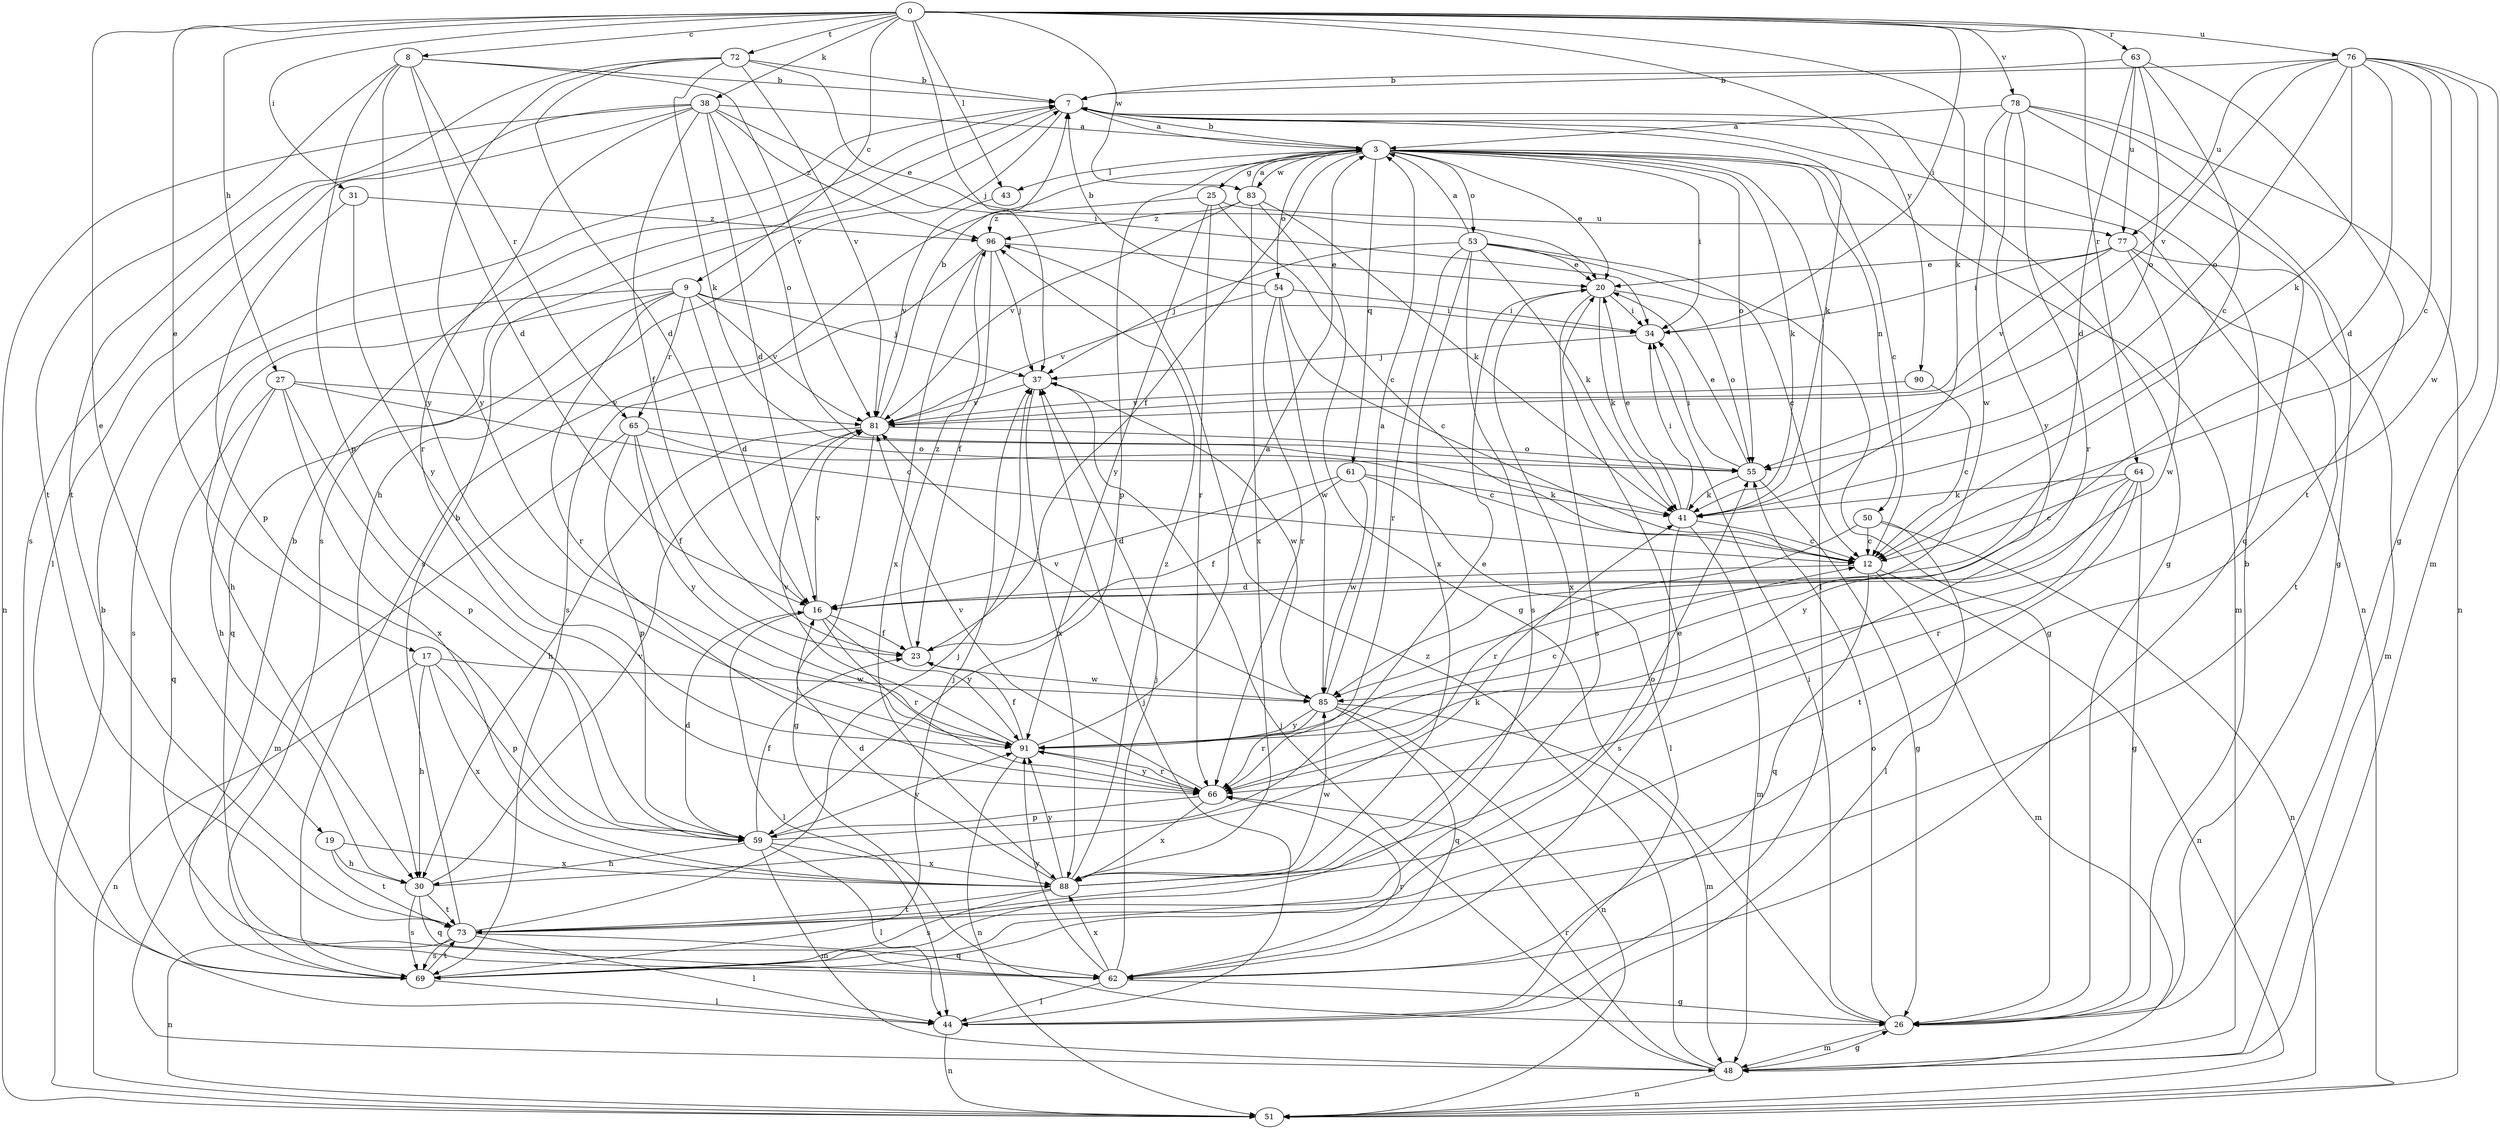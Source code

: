strict digraph  {
0;
3;
7;
8;
9;
12;
16;
17;
19;
20;
23;
25;
26;
27;
30;
31;
34;
37;
38;
41;
43;
44;
48;
50;
51;
53;
54;
55;
59;
61;
62;
63;
64;
65;
66;
69;
72;
73;
76;
77;
78;
81;
83;
85;
88;
90;
91;
96;
0 -> 8  [label=c];
0 -> 9  [label=c];
0 -> 17  [label=e];
0 -> 19  [label=e];
0 -> 27  [label=h];
0 -> 31  [label=i];
0 -> 34  [label=i];
0 -> 37  [label=j];
0 -> 38  [label=k];
0 -> 41  [label=k];
0 -> 43  [label=l];
0 -> 63  [label=r];
0 -> 64  [label=r];
0 -> 72  [label=t];
0 -> 76  [label=u];
0 -> 78  [label=v];
0 -> 83  [label=w];
0 -> 90  [label=y];
3 -> 7  [label=b];
3 -> 12  [label=c];
3 -> 20  [label=e];
3 -> 23  [label=f];
3 -> 25  [label=g];
3 -> 34  [label=i];
3 -> 41  [label=k];
3 -> 43  [label=l];
3 -> 44  [label=l];
3 -> 48  [label=m];
3 -> 50  [label=n];
3 -> 53  [label=o];
3 -> 54  [label=o];
3 -> 55  [label=o];
3 -> 59  [label=p];
3 -> 61  [label=q];
3 -> 69  [label=s];
3 -> 83  [label=w];
7 -> 3  [label=a];
7 -> 26  [label=g];
7 -> 30  [label=h];
7 -> 41  [label=k];
7 -> 51  [label=n];
7 -> 69  [label=s];
8 -> 7  [label=b];
8 -> 16  [label=d];
8 -> 59  [label=p];
8 -> 65  [label=r];
8 -> 73  [label=t];
8 -> 81  [label=v];
8 -> 91  [label=y];
9 -> 16  [label=d];
9 -> 30  [label=h];
9 -> 34  [label=i];
9 -> 37  [label=j];
9 -> 62  [label=q];
9 -> 65  [label=r];
9 -> 66  [label=r];
9 -> 69  [label=s];
9 -> 81  [label=v];
12 -> 16  [label=d];
12 -> 48  [label=m];
12 -> 51  [label=n];
12 -> 62  [label=q];
16 -> 23  [label=f];
16 -> 44  [label=l];
16 -> 66  [label=r];
16 -> 81  [label=v];
16 -> 91  [label=y];
17 -> 30  [label=h];
17 -> 51  [label=n];
17 -> 59  [label=p];
17 -> 85  [label=w];
17 -> 88  [label=x];
19 -> 30  [label=h];
19 -> 73  [label=t];
19 -> 88  [label=x];
20 -> 34  [label=i];
20 -> 41  [label=k];
20 -> 55  [label=o];
20 -> 69  [label=s];
20 -> 88  [label=x];
23 -> 85  [label=w];
23 -> 96  [label=z];
25 -> 12  [label=c];
25 -> 66  [label=r];
25 -> 77  [label=u];
25 -> 91  [label=y];
25 -> 96  [label=z];
26 -> 7  [label=b];
26 -> 34  [label=i];
26 -> 48  [label=m];
26 -> 55  [label=o];
27 -> 12  [label=c];
27 -> 30  [label=h];
27 -> 59  [label=p];
27 -> 62  [label=q];
27 -> 81  [label=v];
27 -> 88  [label=x];
30 -> 41  [label=k];
30 -> 62  [label=q];
30 -> 69  [label=s];
30 -> 73  [label=t];
30 -> 81  [label=v];
31 -> 59  [label=p];
31 -> 91  [label=y];
31 -> 96  [label=z];
34 -> 37  [label=j];
37 -> 81  [label=v];
37 -> 85  [label=w];
37 -> 88  [label=x];
38 -> 3  [label=a];
38 -> 16  [label=d];
38 -> 23  [label=f];
38 -> 34  [label=i];
38 -> 44  [label=l];
38 -> 51  [label=n];
38 -> 55  [label=o];
38 -> 66  [label=r];
38 -> 69  [label=s];
38 -> 96  [label=z];
41 -> 12  [label=c];
41 -> 20  [label=e];
41 -> 34  [label=i];
41 -> 48  [label=m];
41 -> 69  [label=s];
43 -> 81  [label=v];
44 -> 37  [label=j];
44 -> 51  [label=n];
48 -> 26  [label=g];
48 -> 37  [label=j];
48 -> 51  [label=n];
48 -> 66  [label=r];
48 -> 96  [label=z];
50 -> 12  [label=c];
50 -> 44  [label=l];
50 -> 51  [label=n];
50 -> 66  [label=r];
51 -> 7  [label=b];
53 -> 3  [label=a];
53 -> 12  [label=c];
53 -> 20  [label=e];
53 -> 26  [label=g];
53 -> 37  [label=j];
53 -> 41  [label=k];
53 -> 66  [label=r];
53 -> 69  [label=s];
53 -> 88  [label=x];
54 -> 7  [label=b];
54 -> 12  [label=c];
54 -> 34  [label=i];
54 -> 66  [label=r];
54 -> 81  [label=v];
54 -> 85  [label=w];
55 -> 20  [label=e];
55 -> 26  [label=g];
55 -> 34  [label=i];
55 -> 41  [label=k];
59 -> 16  [label=d];
59 -> 20  [label=e];
59 -> 23  [label=f];
59 -> 30  [label=h];
59 -> 44  [label=l];
59 -> 48  [label=m];
59 -> 88  [label=x];
59 -> 91  [label=y];
61 -> 16  [label=d];
61 -> 23  [label=f];
61 -> 41  [label=k];
61 -> 44  [label=l];
61 -> 85  [label=w];
62 -> 20  [label=e];
62 -> 26  [label=g];
62 -> 37  [label=j];
62 -> 44  [label=l];
62 -> 66  [label=r];
62 -> 88  [label=x];
62 -> 91  [label=y];
63 -> 7  [label=b];
63 -> 12  [label=c];
63 -> 16  [label=d];
63 -> 55  [label=o];
63 -> 73  [label=t];
63 -> 77  [label=u];
64 -> 12  [label=c];
64 -> 26  [label=g];
64 -> 41  [label=k];
64 -> 66  [label=r];
64 -> 73  [label=t];
64 -> 91  [label=y];
65 -> 12  [label=c];
65 -> 23  [label=f];
65 -> 48  [label=m];
65 -> 55  [label=o];
65 -> 59  [label=p];
65 -> 91  [label=y];
66 -> 59  [label=p];
66 -> 81  [label=v];
66 -> 88  [label=x];
66 -> 91  [label=y];
69 -> 7  [label=b];
69 -> 37  [label=j];
69 -> 44  [label=l];
69 -> 73  [label=t];
72 -> 7  [label=b];
72 -> 16  [label=d];
72 -> 20  [label=e];
72 -> 41  [label=k];
72 -> 73  [label=t];
72 -> 81  [label=v];
72 -> 91  [label=y];
73 -> 7  [label=b];
73 -> 37  [label=j];
73 -> 44  [label=l];
73 -> 51  [label=n];
73 -> 62  [label=q];
73 -> 69  [label=s];
76 -> 7  [label=b];
76 -> 12  [label=c];
76 -> 16  [label=d];
76 -> 26  [label=g];
76 -> 41  [label=k];
76 -> 48  [label=m];
76 -> 55  [label=o];
76 -> 77  [label=u];
76 -> 81  [label=v];
76 -> 85  [label=w];
77 -> 20  [label=e];
77 -> 34  [label=i];
77 -> 48  [label=m];
77 -> 73  [label=t];
77 -> 81  [label=v];
77 -> 85  [label=w];
78 -> 3  [label=a];
78 -> 26  [label=g];
78 -> 51  [label=n];
78 -> 62  [label=q];
78 -> 66  [label=r];
78 -> 85  [label=w];
78 -> 91  [label=y];
81 -> 7  [label=b];
81 -> 26  [label=g];
81 -> 30  [label=h];
81 -> 55  [label=o];
83 -> 3  [label=a];
83 -> 26  [label=g];
83 -> 41  [label=k];
83 -> 81  [label=v];
83 -> 88  [label=x];
83 -> 96  [label=z];
85 -> 3  [label=a];
85 -> 48  [label=m];
85 -> 51  [label=n];
85 -> 62  [label=q];
85 -> 66  [label=r];
85 -> 81  [label=v];
85 -> 91  [label=y];
88 -> 16  [label=d];
88 -> 55  [label=o];
88 -> 69  [label=s];
88 -> 73  [label=t];
88 -> 85  [label=w];
88 -> 91  [label=y];
88 -> 96  [label=z];
90 -> 12  [label=c];
90 -> 81  [label=v];
91 -> 3  [label=a];
91 -> 12  [label=c];
91 -> 23  [label=f];
91 -> 51  [label=n];
91 -> 66  [label=r];
91 -> 81  [label=v];
96 -> 20  [label=e];
96 -> 23  [label=f];
96 -> 37  [label=j];
96 -> 69  [label=s];
96 -> 88  [label=x];
}
